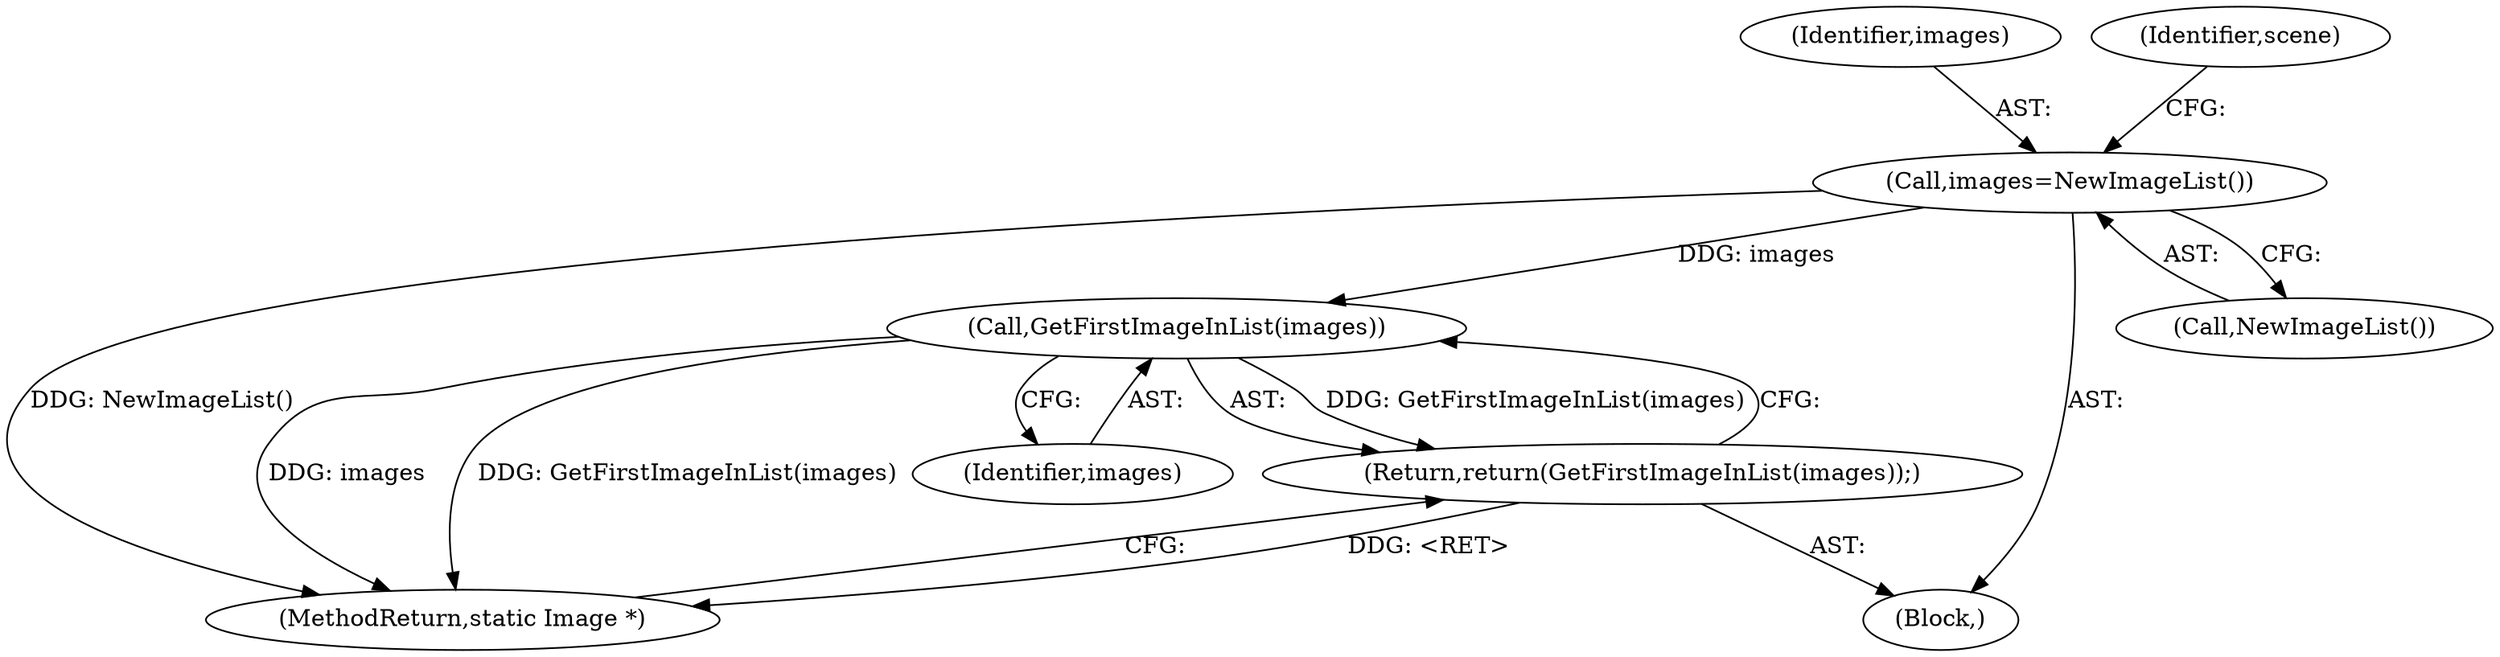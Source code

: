 digraph "0_ImageMagick_9f375e7080a2c1044cd546854d0548b4bfb429d0@pointer" {
"1002600" [label="(Call,images=NewImageList())"];
"1002795" [label="(Call,GetFirstImageInList(images))"];
"1002794" [label="(Return,return(GetFirstImageInList(images));)"];
"1002600" [label="(Call,images=NewImageList())"];
"1002601" [label="(Identifier,images)"];
"1002796" [label="(Identifier,images)"];
"1004016" [label="(MethodReturn,static Image *)"];
"1002794" [label="(Return,return(GetFirstImageInList(images));)"];
"1002602" [label="(Call,NewImageList())"];
"1002795" [label="(Call,GetFirstImageInList(images))"];
"1002605" [label="(Identifier,scene)"];
"1002461" [label="(Block,)"];
"1002600" -> "1002461"  [label="AST: "];
"1002600" -> "1002602"  [label="CFG: "];
"1002601" -> "1002600"  [label="AST: "];
"1002602" -> "1002600"  [label="AST: "];
"1002605" -> "1002600"  [label="CFG: "];
"1002600" -> "1004016"  [label="DDG: NewImageList()"];
"1002600" -> "1002795"  [label="DDG: images"];
"1002795" -> "1002794"  [label="AST: "];
"1002795" -> "1002796"  [label="CFG: "];
"1002796" -> "1002795"  [label="AST: "];
"1002794" -> "1002795"  [label="CFG: "];
"1002795" -> "1004016"  [label="DDG: images"];
"1002795" -> "1004016"  [label="DDG: GetFirstImageInList(images)"];
"1002795" -> "1002794"  [label="DDG: GetFirstImageInList(images)"];
"1002794" -> "1002461"  [label="AST: "];
"1004016" -> "1002794"  [label="CFG: "];
"1002794" -> "1004016"  [label="DDG: <RET>"];
}
